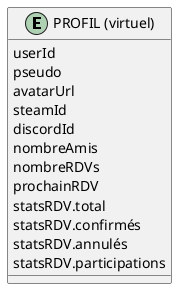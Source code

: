 @startuml profile_service_mcd

entity "PROFIL (virtuel)" as Profil {
  userId
  pseudo
  avatarUrl
  steamId
  discordId
  nombreAmis
  nombreRDVs
  prochainRDV
  statsRDV.total
  statsRDV.confirmés
  statsRDV.annulés
  statsRDV.participations
}

@enduml
